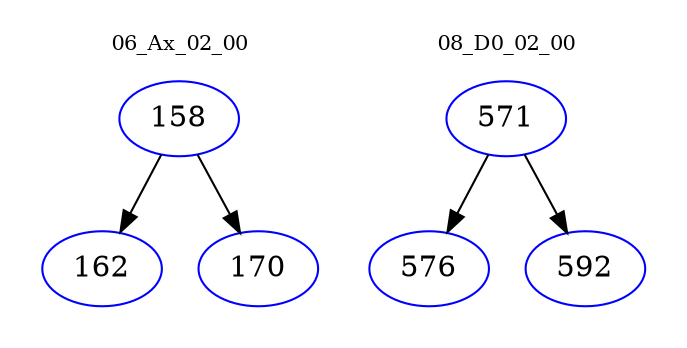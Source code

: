 digraph{
subgraph cluster_0 {
color = white
label = "06_Ax_02_00";
fontsize=10;
T0_158 [label="158", color="blue"]
T0_158 -> T0_162 [color="black"]
T0_162 [label="162", color="blue"]
T0_158 -> T0_170 [color="black"]
T0_170 [label="170", color="blue"]
}
subgraph cluster_1 {
color = white
label = "08_D0_02_00";
fontsize=10;
T1_571 [label="571", color="blue"]
T1_571 -> T1_576 [color="black"]
T1_576 [label="576", color="blue"]
T1_571 -> T1_592 [color="black"]
T1_592 [label="592", color="blue"]
}
}

